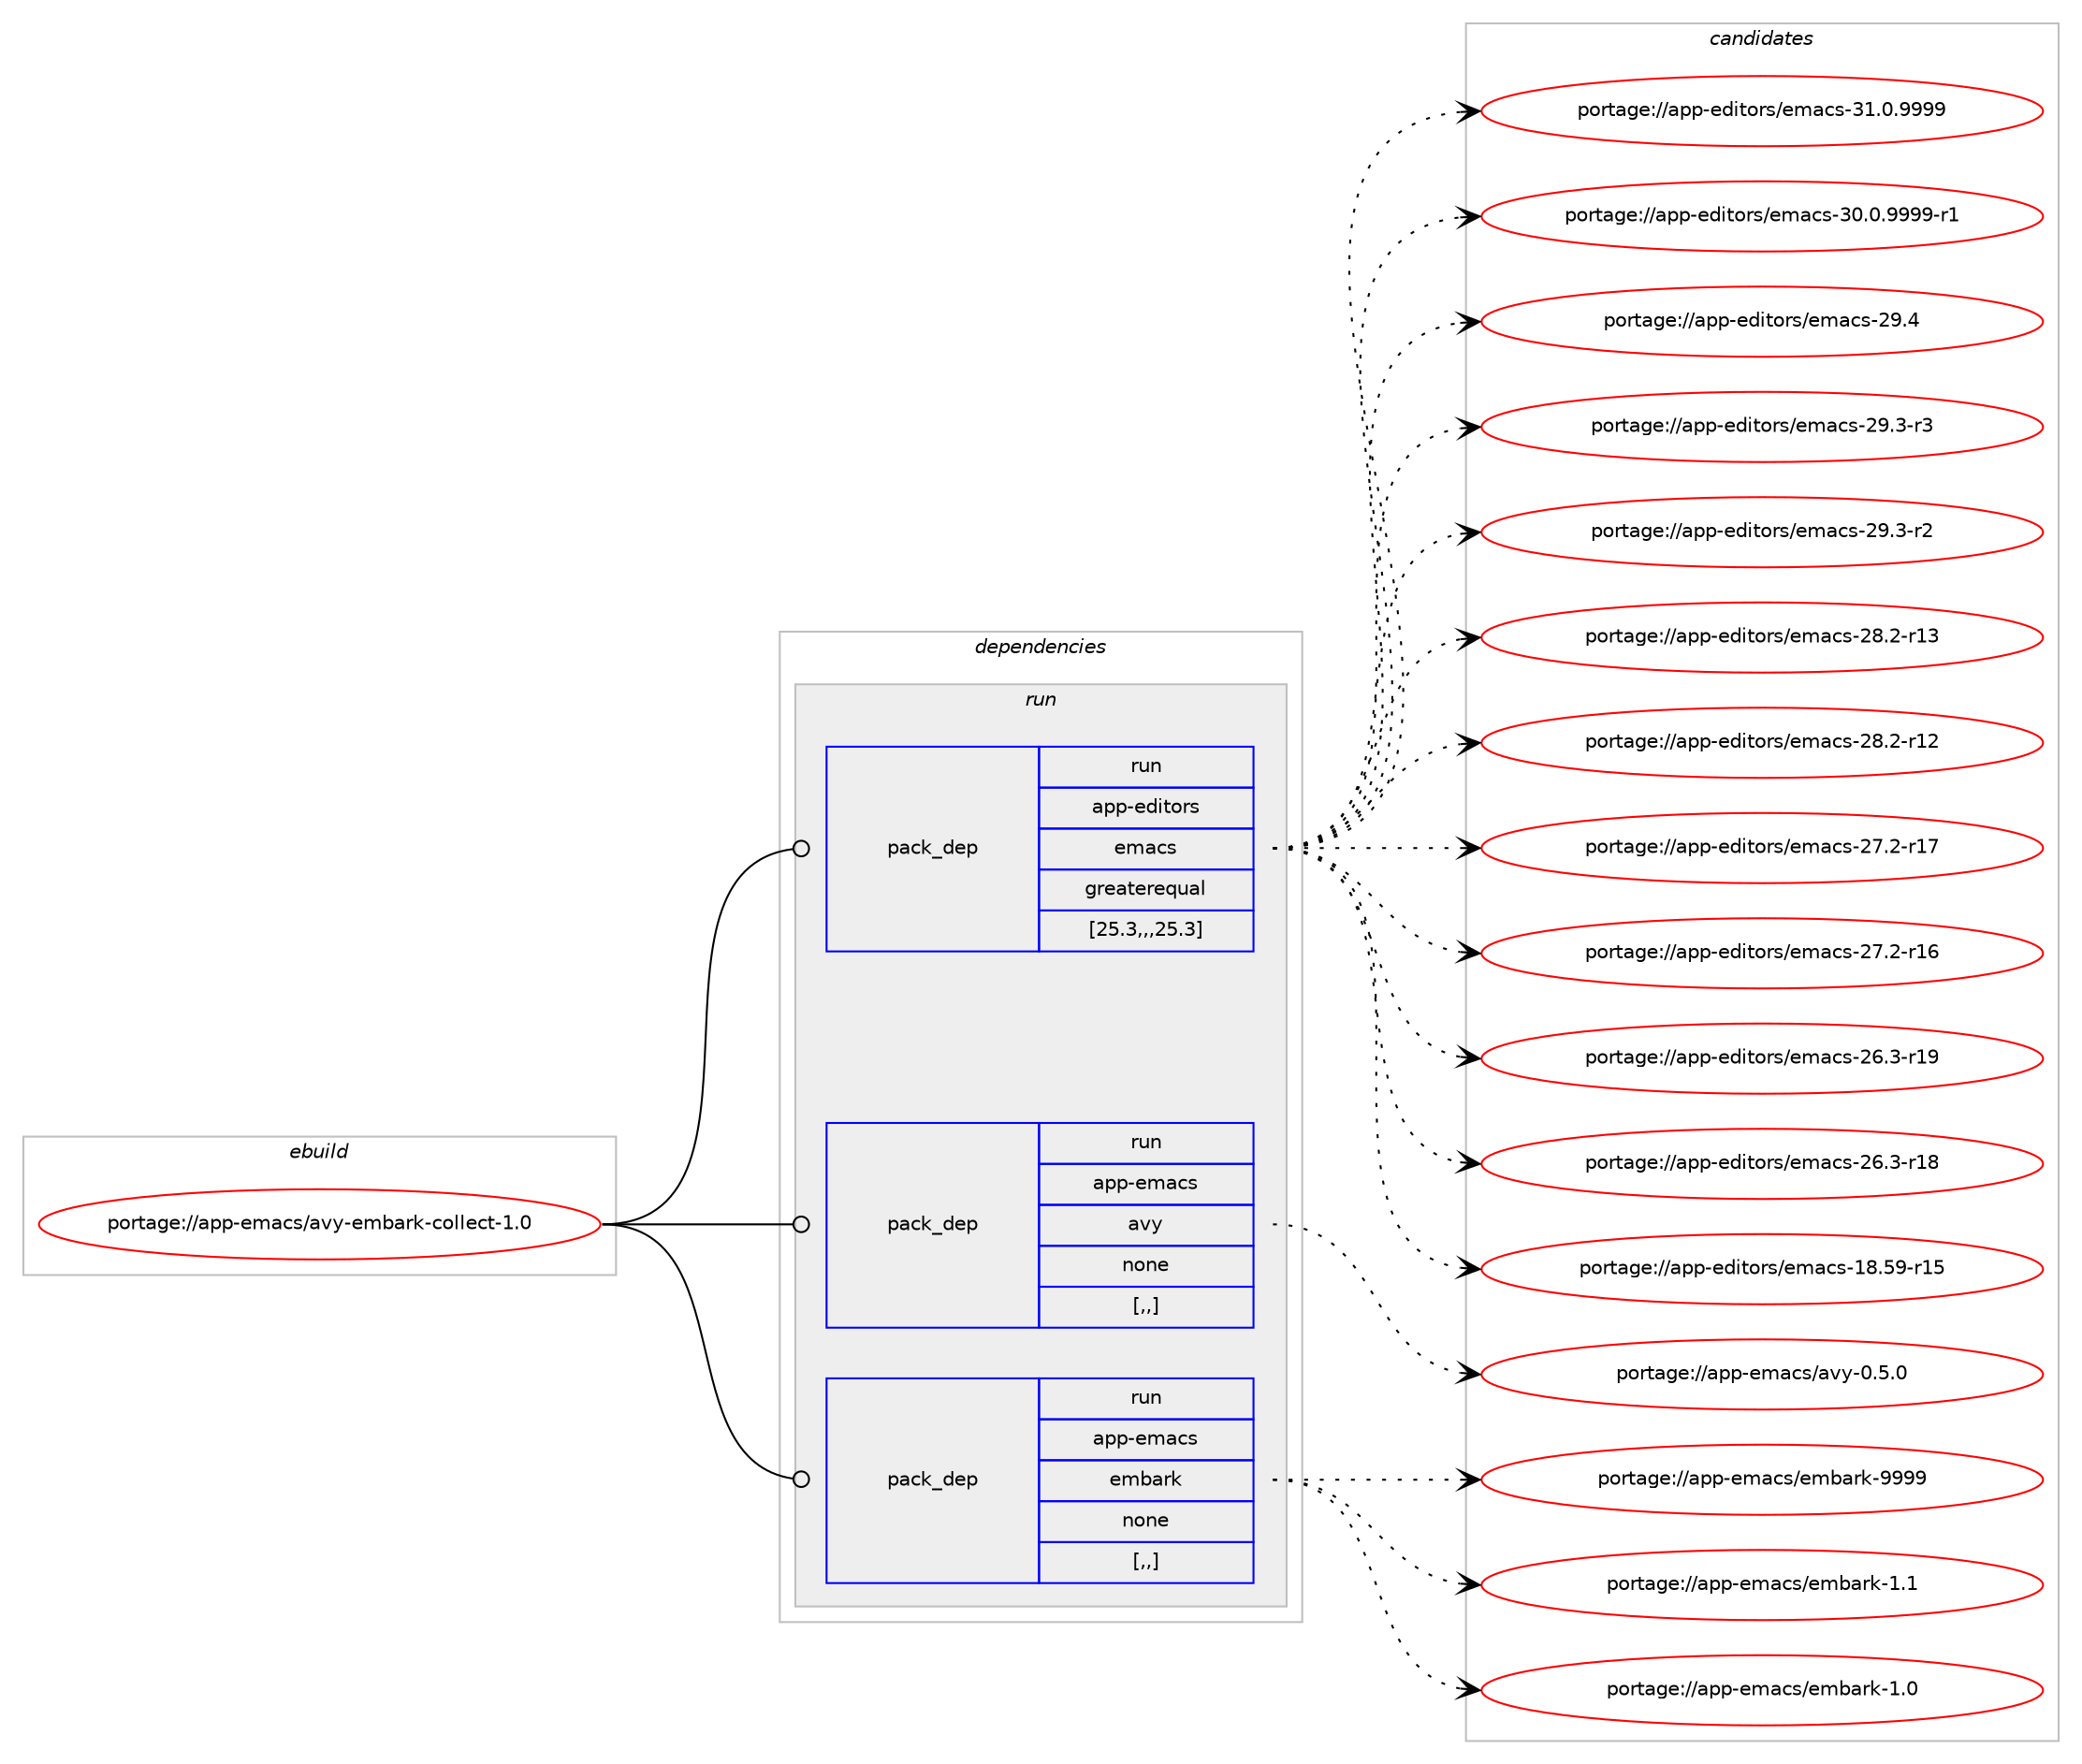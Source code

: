 digraph prolog {

# *************
# Graph options
# *************

newrank=true;
concentrate=true;
compound=true;
graph [rankdir=LR,fontname=Helvetica,fontsize=10,ranksep=1.5];#, ranksep=2.5, nodesep=0.2];
edge  [arrowhead=vee];
node  [fontname=Helvetica,fontsize=10];

# **********
# The ebuild
# **********

subgraph cluster_leftcol {
color=gray;
label=<<i>ebuild</i>>;
id [label="portage://app-emacs/avy-embark-collect-1.0", color=red, width=4, href="../app-emacs/avy-embark-collect-1.0.svg"];
}

# ****************
# The dependencies
# ****************

subgraph cluster_midcol {
color=gray;
label=<<i>dependencies</i>>;
subgraph cluster_compile {
fillcolor="#eeeeee";
style=filled;
label=<<i>compile</i>>;
}
subgraph cluster_compileandrun {
fillcolor="#eeeeee";
style=filled;
label=<<i>compile and run</i>>;
}
subgraph cluster_run {
fillcolor="#eeeeee";
style=filled;
label=<<i>run</i>>;
subgraph pack15965 {
dependency22251 [label=<<TABLE BORDER="0" CELLBORDER="1" CELLSPACING="0" CELLPADDING="4" WIDTH="220"><TR><TD ROWSPAN="6" CELLPADDING="30">pack_dep</TD></TR><TR><TD WIDTH="110">run</TD></TR><TR><TD>app-editors</TD></TR><TR><TD>emacs</TD></TR><TR><TD>greaterequal</TD></TR><TR><TD>[25.3,,,25.3]</TD></TR></TABLE>>, shape=none, color=blue];
}
id:e -> dependency22251:w [weight=20,style="solid",arrowhead="odot"];
subgraph pack15966 {
dependency22252 [label=<<TABLE BORDER="0" CELLBORDER="1" CELLSPACING="0" CELLPADDING="4" WIDTH="220"><TR><TD ROWSPAN="6" CELLPADDING="30">pack_dep</TD></TR><TR><TD WIDTH="110">run</TD></TR><TR><TD>app-emacs</TD></TR><TR><TD>avy</TD></TR><TR><TD>none</TD></TR><TR><TD>[,,]</TD></TR></TABLE>>, shape=none, color=blue];
}
id:e -> dependency22252:w [weight=20,style="solid",arrowhead="odot"];
subgraph pack15967 {
dependency22253 [label=<<TABLE BORDER="0" CELLBORDER="1" CELLSPACING="0" CELLPADDING="4" WIDTH="220"><TR><TD ROWSPAN="6" CELLPADDING="30">pack_dep</TD></TR><TR><TD WIDTH="110">run</TD></TR><TR><TD>app-emacs</TD></TR><TR><TD>embark</TD></TR><TR><TD>none</TD></TR><TR><TD>[,,]</TD></TR></TABLE>>, shape=none, color=blue];
}
id:e -> dependency22253:w [weight=20,style="solid",arrowhead="odot"];
}
}

# **************
# The candidates
# **************

subgraph cluster_choices {
rank=same;
color=gray;
label=<<i>candidates</i>>;

subgraph choice15965 {
color=black;
nodesep=1;
choice971121124510110010511611111411547101109979911545514946484657575757 [label="portage://app-editors/emacs-31.0.9999", color=red, width=4,href="../app-editors/emacs-31.0.9999.svg"];
choice9711211245101100105116111114115471011099799115455148464846575757574511449 [label="portage://app-editors/emacs-30.0.9999-r1", color=red, width=4,href="../app-editors/emacs-30.0.9999-r1.svg"];
choice97112112451011001051161111141154710110997991154550574652 [label="portage://app-editors/emacs-29.4", color=red, width=4,href="../app-editors/emacs-29.4.svg"];
choice971121124510110010511611111411547101109979911545505746514511451 [label="portage://app-editors/emacs-29.3-r3", color=red, width=4,href="../app-editors/emacs-29.3-r3.svg"];
choice971121124510110010511611111411547101109979911545505746514511450 [label="portage://app-editors/emacs-29.3-r2", color=red, width=4,href="../app-editors/emacs-29.3-r2.svg"];
choice97112112451011001051161111141154710110997991154550564650451144951 [label="portage://app-editors/emacs-28.2-r13", color=red, width=4,href="../app-editors/emacs-28.2-r13.svg"];
choice97112112451011001051161111141154710110997991154550564650451144950 [label="portage://app-editors/emacs-28.2-r12", color=red, width=4,href="../app-editors/emacs-28.2-r12.svg"];
choice97112112451011001051161111141154710110997991154550554650451144955 [label="portage://app-editors/emacs-27.2-r17", color=red, width=4,href="../app-editors/emacs-27.2-r17.svg"];
choice97112112451011001051161111141154710110997991154550554650451144954 [label="portage://app-editors/emacs-27.2-r16", color=red, width=4,href="../app-editors/emacs-27.2-r16.svg"];
choice97112112451011001051161111141154710110997991154550544651451144957 [label="portage://app-editors/emacs-26.3-r19", color=red, width=4,href="../app-editors/emacs-26.3-r19.svg"];
choice97112112451011001051161111141154710110997991154550544651451144956 [label="portage://app-editors/emacs-26.3-r18", color=red, width=4,href="../app-editors/emacs-26.3-r18.svg"];
choice9711211245101100105116111114115471011099799115454956465357451144953 [label="portage://app-editors/emacs-18.59-r15", color=red, width=4,href="../app-editors/emacs-18.59-r15.svg"];
dependency22251:e -> choice971121124510110010511611111411547101109979911545514946484657575757:w [style=dotted,weight="100"];
dependency22251:e -> choice9711211245101100105116111114115471011099799115455148464846575757574511449:w [style=dotted,weight="100"];
dependency22251:e -> choice97112112451011001051161111141154710110997991154550574652:w [style=dotted,weight="100"];
dependency22251:e -> choice971121124510110010511611111411547101109979911545505746514511451:w [style=dotted,weight="100"];
dependency22251:e -> choice971121124510110010511611111411547101109979911545505746514511450:w [style=dotted,weight="100"];
dependency22251:e -> choice97112112451011001051161111141154710110997991154550564650451144951:w [style=dotted,weight="100"];
dependency22251:e -> choice97112112451011001051161111141154710110997991154550564650451144950:w [style=dotted,weight="100"];
dependency22251:e -> choice97112112451011001051161111141154710110997991154550554650451144955:w [style=dotted,weight="100"];
dependency22251:e -> choice97112112451011001051161111141154710110997991154550554650451144954:w [style=dotted,weight="100"];
dependency22251:e -> choice97112112451011001051161111141154710110997991154550544651451144957:w [style=dotted,weight="100"];
dependency22251:e -> choice97112112451011001051161111141154710110997991154550544651451144956:w [style=dotted,weight="100"];
dependency22251:e -> choice9711211245101100105116111114115471011099799115454956465357451144953:w [style=dotted,weight="100"];
}
subgraph choice15966 {
color=black;
nodesep=1;
choice971121124510110997991154797118121454846534648 [label="portage://app-emacs/avy-0.5.0", color=red, width=4,href="../app-emacs/avy-0.5.0.svg"];
dependency22252:e -> choice971121124510110997991154797118121454846534648:w [style=dotted,weight="100"];
}
subgraph choice15967 {
color=black;
nodesep=1;
choice971121124510110997991154710110998971141074557575757 [label="portage://app-emacs/embark-9999", color=red, width=4,href="../app-emacs/embark-9999.svg"];
choice9711211245101109979911547101109989711410745494649 [label="portage://app-emacs/embark-1.1", color=red, width=4,href="../app-emacs/embark-1.1.svg"];
choice9711211245101109979911547101109989711410745494648 [label="portage://app-emacs/embark-1.0", color=red, width=4,href="../app-emacs/embark-1.0.svg"];
dependency22253:e -> choice971121124510110997991154710110998971141074557575757:w [style=dotted,weight="100"];
dependency22253:e -> choice9711211245101109979911547101109989711410745494649:w [style=dotted,weight="100"];
dependency22253:e -> choice9711211245101109979911547101109989711410745494648:w [style=dotted,weight="100"];
}
}

}
